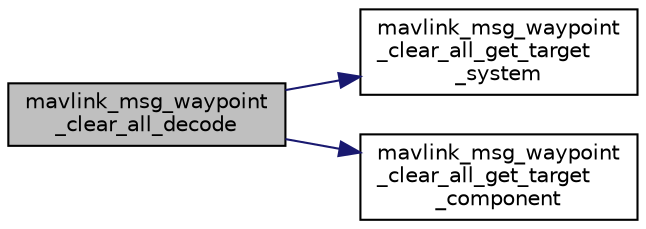 digraph "mavlink_msg_waypoint_clear_all_decode"
{
 // INTERACTIVE_SVG=YES
  edge [fontname="Helvetica",fontsize="10",labelfontname="Helvetica",labelfontsize="10"];
  node [fontname="Helvetica",fontsize="10",shape=record];
  rankdir="LR";
  Node1 [label="mavlink_msg_waypoint\l_clear_all_decode",height=0.2,width=0.4,color="black", fillcolor="grey75", style="filled" fontcolor="black"];
  Node1 -> Node2 [color="midnightblue",fontsize="10",style="solid",fontname="Helvetica"];
  Node2 [label="mavlink_msg_waypoint\l_clear_all_get_target\l_system",height=0.2,width=0.4,color="black", fillcolor="white", style="filled",URL="$mavlink__msg__waypoint__clear__all_8h.html#a6dcfa3e0f1dc73c14a6be9de669c7cd4",tooltip="Send a waypoint_clear_all message. "];
  Node1 -> Node3 [color="midnightblue",fontsize="10",style="solid",fontname="Helvetica"];
  Node3 [label="mavlink_msg_waypoint\l_clear_all_get_target\l_component",height=0.2,width=0.4,color="black", fillcolor="white", style="filled",URL="$mavlink__msg__waypoint__clear__all_8h.html#aff4394396875e690ca23a04fda450d94",tooltip="Get field target_component from waypoint_clear_all message. "];
}
